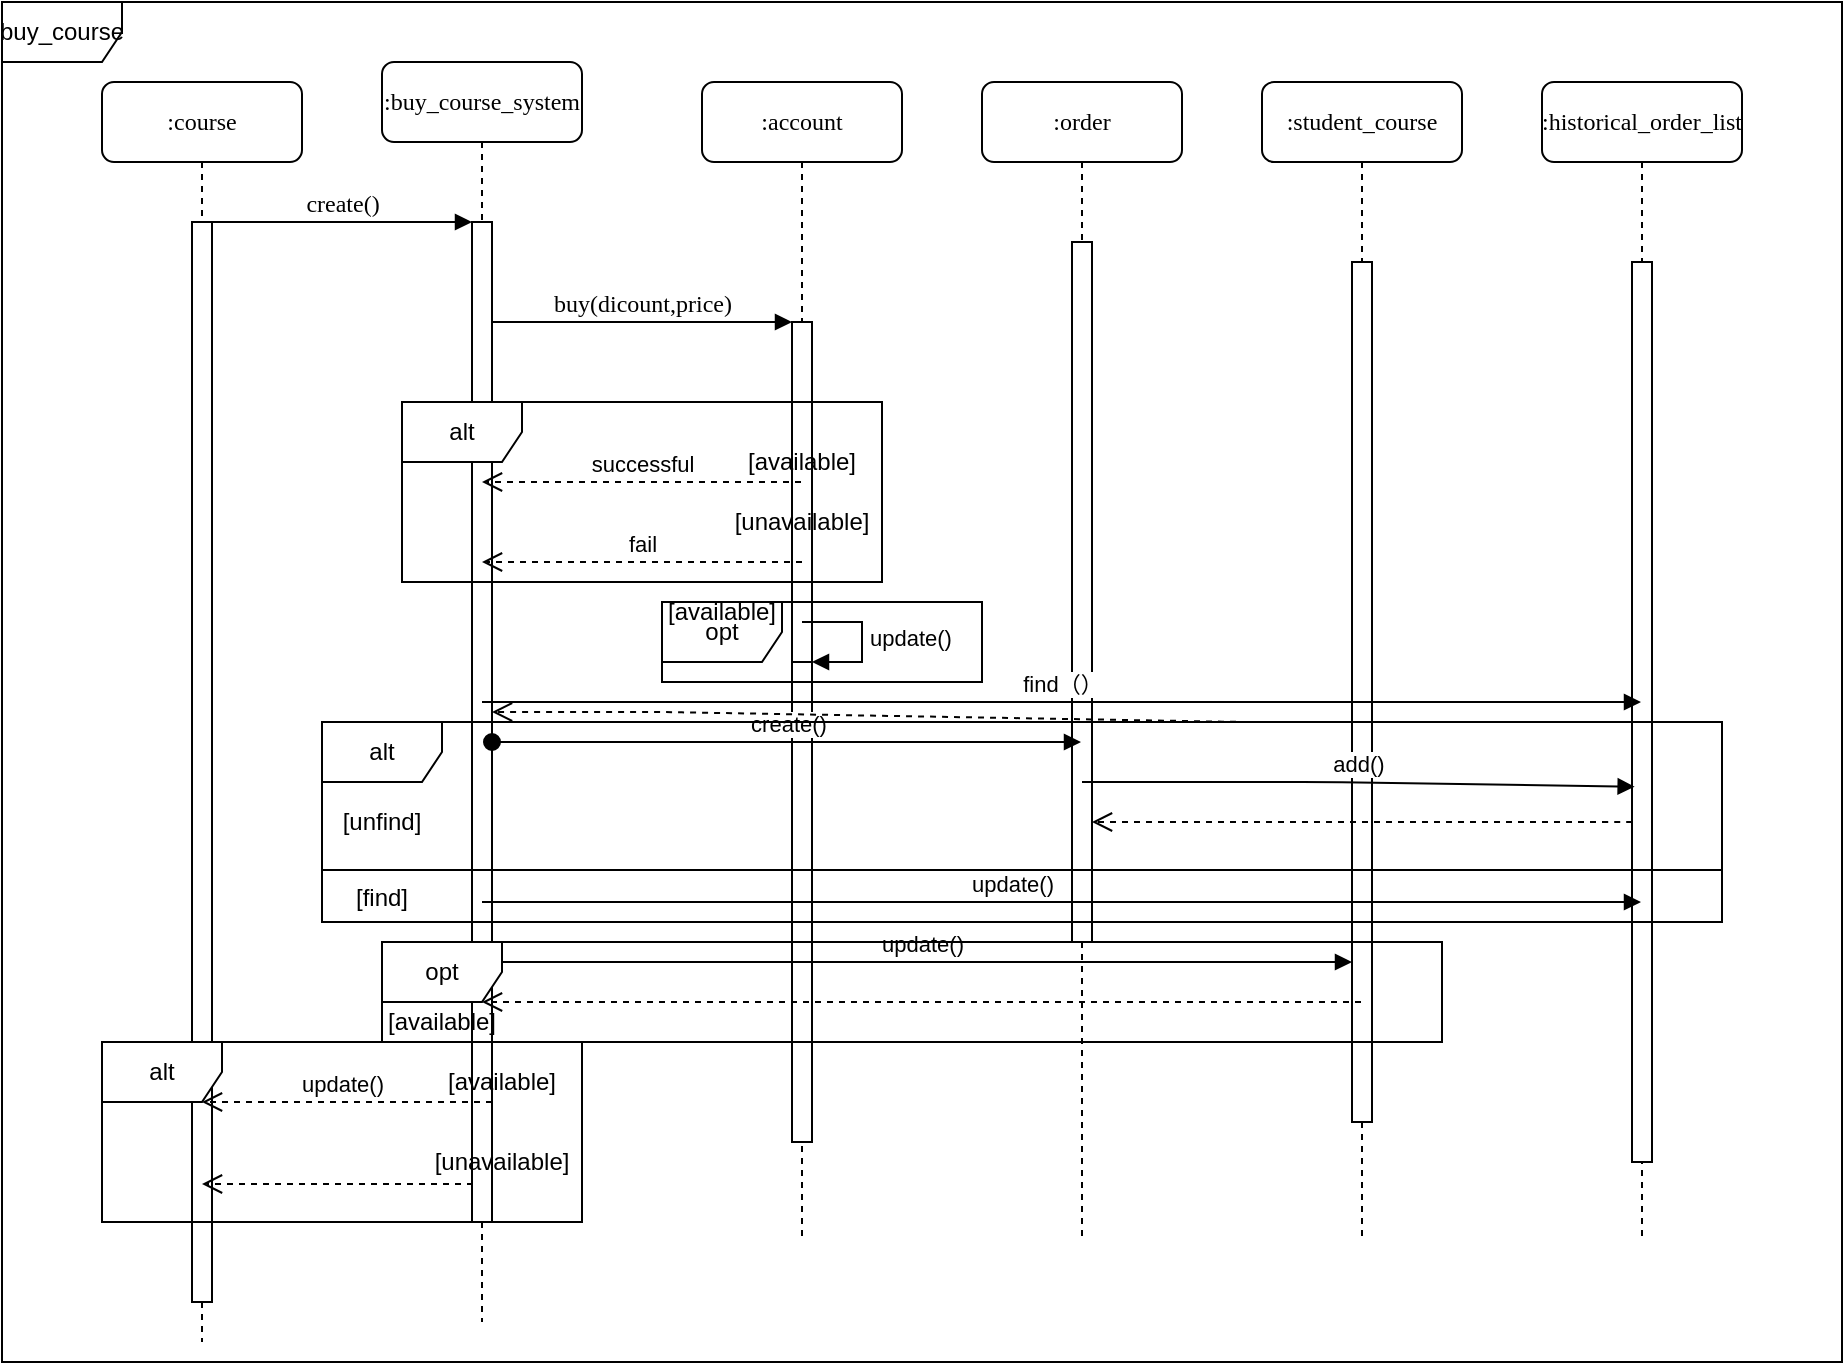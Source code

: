 <mxfile version="14.6.6" type="github">
  <diagram name="Page-1" id="13e1069c-82ec-6db2-03f1-153e76fe0fe0">
    <mxGraphModel dx="1187" dy="615" grid="1" gridSize="10" guides="1" tooltips="1" connect="1" arrows="1" fold="1" page="1" pageScale="1" pageWidth="1100" pageHeight="850" background="#ffffff" math="0" shadow="0">
      <root>
        <mxCell id="0" />
        <mxCell id="1" parent="0" />
        <mxCell id="7baba1c4bc27f4b0-2" value=":buy_course_system" style="shape=umlLifeline;perimeter=lifelinePerimeter;whiteSpace=wrap;html=1;container=1;collapsible=0;recursiveResize=0;outlineConnect=0;rounded=1;shadow=0;comic=0;labelBackgroundColor=none;strokeWidth=1;fontFamily=Verdana;fontSize=12;align=center;" parent="1" vertex="1">
          <mxGeometry x="240" y="70" width="100" height="630" as="geometry" />
        </mxCell>
        <mxCell id="7baba1c4bc27f4b0-10" value="" style="html=1;points=[];perimeter=orthogonalPerimeter;rounded=0;shadow=0;comic=0;labelBackgroundColor=none;strokeWidth=1;fontFamily=Verdana;fontSize=12;align=center;" parent="7baba1c4bc27f4b0-2" vertex="1">
          <mxGeometry x="45" y="80" width="10" height="500" as="geometry" />
        </mxCell>
        <mxCell id="7baba1c4bc27f4b0-3" value=":account" style="shape=umlLifeline;perimeter=lifelinePerimeter;whiteSpace=wrap;html=1;container=1;collapsible=0;recursiveResize=0;outlineConnect=0;rounded=1;shadow=0;comic=0;labelBackgroundColor=none;strokeWidth=1;fontFamily=Verdana;fontSize=12;align=center;" parent="1" vertex="1">
          <mxGeometry x="400" y="80" width="100" height="580" as="geometry" />
        </mxCell>
        <mxCell id="7baba1c4bc27f4b0-13" value="" style="html=1;points=[];perimeter=orthogonalPerimeter;rounded=0;shadow=0;comic=0;labelBackgroundColor=none;strokeWidth=1;fontFamily=Verdana;fontSize=12;align=center;" parent="7baba1c4bc27f4b0-3" vertex="1">
          <mxGeometry x="45" y="120" width="10" height="410" as="geometry" />
        </mxCell>
        <mxCell id="7mQreww-ip8RclzXnmLA-8" value="[available]" style="text;html=1;strokeColor=none;fillColor=none;align=center;verticalAlign=middle;whiteSpace=wrap;rounded=0;" parent="7baba1c4bc27f4b0-3" vertex="1">
          <mxGeometry x="30" y="180" width="40" height="20" as="geometry" />
        </mxCell>
        <mxCell id="7mQreww-ip8RclzXnmLA-12" value="" style="html=1;points=[];perimeter=orthogonalPerimeter;" parent="7baba1c4bc27f4b0-3" vertex="1">
          <mxGeometry x="45" y="290" width="10" height="40" as="geometry" />
        </mxCell>
        <mxCell id="7mQreww-ip8RclzXnmLA-13" value="update()" style="edgeStyle=orthogonalEdgeStyle;html=1;align=left;spacingLeft=2;endArrow=block;rounded=0;entryX=1;entryY=0;" parent="7baba1c4bc27f4b0-3" target="7mQreww-ip8RclzXnmLA-12" edge="1">
          <mxGeometry relative="1" as="geometry">
            <mxPoint x="50" y="270" as="sourcePoint" />
            <Array as="points">
              <mxPoint x="80" y="270" />
            </Array>
          </mxGeometry>
        </mxCell>
        <mxCell id="7baba1c4bc27f4b0-4" value=":order" style="shape=umlLifeline;perimeter=lifelinePerimeter;whiteSpace=wrap;html=1;container=1;collapsible=0;recursiveResize=0;outlineConnect=0;rounded=1;shadow=0;comic=0;labelBackgroundColor=none;strokeWidth=1;fontFamily=Verdana;fontSize=12;align=center;" parent="1" vertex="1">
          <mxGeometry x="540" y="80" width="100" height="580" as="geometry" />
        </mxCell>
        <mxCell id="7baba1c4bc27f4b0-5" value=":student_course" style="shape=umlLifeline;perimeter=lifelinePerimeter;whiteSpace=wrap;html=1;container=1;collapsible=0;recursiveResize=0;outlineConnect=0;rounded=1;shadow=0;comic=0;labelBackgroundColor=none;strokeWidth=1;fontFamily=Verdana;fontSize=12;align=center;" parent="1" vertex="1">
          <mxGeometry x="680" y="80" width="100" height="580" as="geometry" />
        </mxCell>
        <mxCell id="7baba1c4bc27f4b0-6" value=":historical_order_list" style="shape=umlLifeline;perimeter=lifelinePerimeter;whiteSpace=wrap;html=1;container=1;collapsible=0;recursiveResize=0;outlineConnect=0;rounded=1;shadow=0;comic=0;labelBackgroundColor=none;strokeWidth=1;fontFamily=Verdana;fontSize=12;align=center;" parent="1" vertex="1">
          <mxGeometry x="820" y="80" width="100" height="580" as="geometry" />
        </mxCell>
        <mxCell id="7mQreww-ip8RclzXnmLA-18" value="" style="html=1;points=[];perimeter=orthogonalPerimeter;" parent="7baba1c4bc27f4b0-6" vertex="1">
          <mxGeometry x="45" y="90" width="10" height="450" as="geometry" />
        </mxCell>
        <mxCell id="7baba1c4bc27f4b0-8" value=":course" style="shape=umlLifeline;perimeter=lifelinePerimeter;whiteSpace=wrap;html=1;container=1;collapsible=0;recursiveResize=0;outlineConnect=0;rounded=1;shadow=0;comic=0;labelBackgroundColor=none;strokeWidth=1;fontFamily=Verdana;fontSize=12;align=center;" parent="1" vertex="1">
          <mxGeometry x="100" y="80" width="100" height="630" as="geometry" />
        </mxCell>
        <mxCell id="7baba1c4bc27f4b0-9" value="" style="html=1;points=[];perimeter=orthogonalPerimeter;rounded=0;shadow=0;comic=0;labelBackgroundColor=none;strokeWidth=1;fontFamily=Verdana;fontSize=12;align=center;" parent="7baba1c4bc27f4b0-8" vertex="1">
          <mxGeometry x="45" y="70" width="10" height="540" as="geometry" />
        </mxCell>
        <mxCell id="7baba1c4bc27f4b0-16" value="" style="html=1;points=[];perimeter=orthogonalPerimeter;rounded=0;shadow=0;comic=0;labelBackgroundColor=none;strokeWidth=1;fontFamily=Verdana;fontSize=12;align=center;" parent="1" vertex="1">
          <mxGeometry x="585" y="160" width="10" height="350" as="geometry" />
        </mxCell>
        <mxCell id="7baba1c4bc27f4b0-19" value="" style="html=1;points=[];perimeter=orthogonalPerimeter;rounded=0;shadow=0;comic=0;labelBackgroundColor=none;strokeWidth=1;fontFamily=Verdana;fontSize=12;align=center;" parent="1" vertex="1">
          <mxGeometry x="725" y="170" width="10" height="430" as="geometry" />
        </mxCell>
        <mxCell id="7baba1c4bc27f4b0-11" value="create()" style="html=1;verticalAlign=bottom;endArrow=block;entryX=0;entryY=0;labelBackgroundColor=none;fontFamily=Verdana;fontSize=12;edgeStyle=elbowEdgeStyle;elbow=vertical;" parent="1" source="7baba1c4bc27f4b0-9" target="7baba1c4bc27f4b0-10" edge="1">
          <mxGeometry relative="1" as="geometry">
            <mxPoint x="220" y="190" as="sourcePoint" />
          </mxGeometry>
        </mxCell>
        <mxCell id="7baba1c4bc27f4b0-14" value="buy(dicount,price)" style="html=1;verticalAlign=bottom;endArrow=block;entryX=0;entryY=0;labelBackgroundColor=none;fontFamily=Verdana;fontSize=12;edgeStyle=elbowEdgeStyle;elbow=vertical;" parent="1" source="7baba1c4bc27f4b0-10" target="7baba1c4bc27f4b0-13" edge="1">
          <mxGeometry relative="1" as="geometry">
            <mxPoint x="370" y="200" as="sourcePoint" />
          </mxGeometry>
        </mxCell>
        <mxCell id="7mQreww-ip8RclzXnmLA-6" value="fail" style="html=1;verticalAlign=bottom;endArrow=open;dashed=1;endSize=8;" parent="1" target="7baba1c4bc27f4b0-2" edge="1">
          <mxGeometry relative="1" as="geometry">
            <mxPoint x="450" y="320" as="sourcePoint" />
            <mxPoint x="370" y="320" as="targetPoint" />
          </mxGeometry>
        </mxCell>
        <mxCell id="7mQreww-ip8RclzXnmLA-7" value="successful" style="html=1;verticalAlign=bottom;endArrow=open;dashed=1;endSize=8;" parent="1" source="7baba1c4bc27f4b0-3" target="7baba1c4bc27f4b0-2" edge="1">
          <mxGeometry relative="1" as="geometry">
            <mxPoint x="420" y="280" as="sourcePoint" />
            <mxPoint x="340" y="280" as="targetPoint" />
            <Array as="points">
              <mxPoint x="420" y="280" />
            </Array>
          </mxGeometry>
        </mxCell>
        <mxCell id="7mQreww-ip8RclzXnmLA-9" value="[unavailable]" style="text;html=1;strokeColor=none;fillColor=none;align=center;verticalAlign=middle;whiteSpace=wrap;rounded=0;" parent="1" vertex="1">
          <mxGeometry x="430" y="290" width="40" height="20" as="geometry" />
        </mxCell>
        <mxCell id="7mQreww-ip8RclzXnmLA-10" value="alt" style="shape=umlFrame;whiteSpace=wrap;html=1;" parent="1" vertex="1">
          <mxGeometry x="250" y="240" width="240" height="90" as="geometry" />
        </mxCell>
        <mxCell id="7mQreww-ip8RclzXnmLA-14" value="create()" style="html=1;verticalAlign=bottom;startArrow=oval;startFill=1;endArrow=block;startSize=8;" parent="1" source="7baba1c4bc27f4b0-10" target="7baba1c4bc27f4b0-4" edge="1">
          <mxGeometry width="60" relative="1" as="geometry">
            <mxPoint x="450" y="320" as="sourcePoint" />
            <mxPoint x="600" y="390" as="targetPoint" />
            <Array as="points">
              <mxPoint x="480" y="410" />
            </Array>
          </mxGeometry>
        </mxCell>
        <mxCell id="7mQreww-ip8RclzXnmLA-16" value="find（）" style="html=1;verticalAlign=bottom;endArrow=block;" parent="1" target="7baba1c4bc27f4b0-6" edge="1">
          <mxGeometry width="80" relative="1" as="geometry">
            <mxPoint x="290" y="390" as="sourcePoint" />
            <mxPoint x="450" y="320" as="targetPoint" />
            <Array as="points">
              <mxPoint x="300" y="390" />
              <mxPoint x="380" y="390" />
              <mxPoint x="500" y="390" />
            </Array>
          </mxGeometry>
        </mxCell>
        <mxCell id="7mQreww-ip8RclzXnmLA-21" value="add()" style="html=1;verticalAlign=bottom;endArrow=block;entryX=0.133;entryY=0.583;entryDx=0;entryDy=0;entryPerimeter=0;" parent="1" target="7mQreww-ip8RclzXnmLA-18" edge="1" source="7baba1c4bc27f4b0-4">
          <mxGeometry width="80" relative="1" as="geometry">
            <mxPoint x="595" y="400" as="sourcePoint" />
            <mxPoint x="675" y="400" as="targetPoint" />
            <Array as="points">
              <mxPoint x="710" y="430" />
            </Array>
          </mxGeometry>
        </mxCell>
        <mxCell id="7mQreww-ip8RclzXnmLA-22" value="" style="html=1;verticalAlign=bottom;endArrow=open;dashed=1;endSize=8;" parent="1" target="7baba1c4bc27f4b0-16" edge="1" source="7mQreww-ip8RclzXnmLA-18">
          <mxGeometry relative="1" as="geometry">
            <mxPoint x="870" y="419" as="sourcePoint" />
            <mxPoint x="660" y="320" as="targetPoint" />
            <Array as="points">
              <mxPoint x="860" y="450" />
              <mxPoint x="810" y="450" />
              <mxPoint x="650" y="450" />
            </Array>
          </mxGeometry>
        </mxCell>
        <mxCell id="7mQreww-ip8RclzXnmLA-24" value="update()" style="html=1;verticalAlign=bottom;endArrow=block;" parent="1" source="7baba1c4bc27f4b0-10" target="7baba1c4bc27f4b0-19" edge="1">
          <mxGeometry width="80" relative="1" as="geometry">
            <mxPoint x="530" y="510" as="sourcePoint" />
            <mxPoint x="610" y="510" as="targetPoint" />
            <Array as="points">
              <mxPoint x="550" y="520" />
              <mxPoint x="640" y="520" />
            </Array>
            <mxPoint as="offset" />
          </mxGeometry>
        </mxCell>
        <mxCell id="7mQreww-ip8RclzXnmLA-25" value="" style="html=1;verticalAlign=bottom;endArrow=open;dashed=1;endSize=8;" parent="1" source="7baba1c4bc27f4b0-5" target="7baba1c4bc27f4b0-2" edge="1">
          <mxGeometry relative="1" as="geometry">
            <mxPoint x="580" y="540" as="sourcePoint" />
            <mxPoint x="500" y="540" as="targetPoint" />
            <Array as="points">
              <mxPoint x="590" y="540" />
              <mxPoint x="520" y="540" />
            </Array>
          </mxGeometry>
        </mxCell>
        <mxCell id="7mQreww-ip8RclzXnmLA-26" value="update()" style="html=1;verticalAlign=bottom;endArrow=open;dashed=1;endSize=8;" parent="1" target="7baba1c4bc27f4b0-8" edge="1">
          <mxGeometry x="0.032" relative="1" as="geometry">
            <mxPoint x="295" y="590" as="sourcePoint" />
            <mxPoint x="210" y="540" as="targetPoint" />
            <Array as="points">
              <mxPoint x="220" y="590" />
            </Array>
            <mxPoint as="offset" />
          </mxGeometry>
        </mxCell>
        <mxCell id="7mQreww-ip8RclzXnmLA-27" value="buy_course" style="shape=umlFrame;whiteSpace=wrap;html=1;" parent="1" vertex="1">
          <mxGeometry x="50" y="40" width="920" height="680" as="geometry" />
        </mxCell>
        <mxCell id="rkRNH_pBFaHkPKl0PVXG-1" value="opt" style="shape=umlFrame;whiteSpace=wrap;html=1;" vertex="1" parent="1">
          <mxGeometry x="240" y="510" width="530" height="50" as="geometry" />
        </mxCell>
        <mxCell id="rkRNH_pBFaHkPKl0PVXG-2" value="[available]" style="text;html=1;strokeColor=none;fillColor=none;align=center;verticalAlign=middle;whiteSpace=wrap;rounded=0;" vertex="1" parent="1">
          <mxGeometry x="250" y="540" width="40" height="20" as="geometry" />
        </mxCell>
        <mxCell id="rkRNH_pBFaHkPKl0PVXG-3" value="opt" style="shape=umlFrame;whiteSpace=wrap;html=1;" vertex="1" parent="1">
          <mxGeometry x="380" y="340" width="160" height="40" as="geometry" />
        </mxCell>
        <mxCell id="rkRNH_pBFaHkPKl0PVXG-4" value="[available]" style="text;html=1;strokeColor=none;fillColor=none;align=center;verticalAlign=middle;whiteSpace=wrap;rounded=0;" vertex="1" parent="1">
          <mxGeometry x="390" y="335" width="40" height="20" as="geometry" />
        </mxCell>
        <mxCell id="rkRNH_pBFaHkPKl0PVXG-6" value="alt" style="shape=umlFrame;whiteSpace=wrap;html=1;" vertex="1" parent="1">
          <mxGeometry x="100" y="560" width="240" height="90" as="geometry" />
        </mxCell>
        <mxCell id="rkRNH_pBFaHkPKl0PVXG-8" value="[available]" style="text;html=1;strokeColor=none;fillColor=none;align=center;verticalAlign=middle;whiteSpace=wrap;rounded=0;" vertex="1" parent="1">
          <mxGeometry x="280" y="570" width="40" height="20" as="geometry" />
        </mxCell>
        <mxCell id="rkRNH_pBFaHkPKl0PVXG-9" value="[unavailable]" style="text;html=1;strokeColor=none;fillColor=none;align=center;verticalAlign=middle;whiteSpace=wrap;rounded=0;" vertex="1" parent="1">
          <mxGeometry x="280" y="610" width="40" height="20" as="geometry" />
        </mxCell>
        <mxCell id="rkRNH_pBFaHkPKl0PVXG-14" value="" style="html=1;verticalAlign=bottom;endArrow=open;dashed=1;endSize=8;exitX=0.05;exitY=0.962;exitDx=0;exitDy=0;exitPerimeter=0;" edge="1" parent="1" source="7baba1c4bc27f4b0-10" target="7baba1c4bc27f4b0-8">
          <mxGeometry relative="1" as="geometry">
            <mxPoint x="260" y="630" as="sourcePoint" />
            <mxPoint x="180" y="630" as="targetPoint" />
          </mxGeometry>
        </mxCell>
        <mxCell id="rkRNH_pBFaHkPKl0PVXG-15" value="" style="html=1;verticalAlign=bottom;endArrow=open;dashed=1;endSize=8;" edge="1" parent="1" source="7mQreww-ip8RclzXnmLA-18" target="7baba1c4bc27f4b0-10">
          <mxGeometry relative="1" as="geometry">
            <mxPoint x="660" y="390" as="sourcePoint" />
            <mxPoint x="300" y="410" as="targetPoint" />
            <Array as="points">
              <mxPoint x="670" y="400" />
              <mxPoint x="380" y="395" />
            </Array>
          </mxGeometry>
        </mxCell>
        <mxCell id="rkRNH_pBFaHkPKl0PVXG-18" value="alt" style="shape=umlFrame;whiteSpace=wrap;html=1;" vertex="1" parent="1">
          <mxGeometry x="210" y="400" width="700" height="100" as="geometry" />
        </mxCell>
        <mxCell id="rkRNH_pBFaHkPKl0PVXG-16" value="update()" style="html=1;verticalAlign=bottom;endArrow=block;" edge="1" parent="1" source="7baba1c4bc27f4b0-2" target="7baba1c4bc27f4b0-6">
          <mxGeometry x="-0.087" width="80" relative="1" as="geometry">
            <mxPoint x="300" y="460" as="sourcePoint" />
            <mxPoint x="380" y="460" as="targetPoint" />
            <Array as="points">
              <mxPoint x="390" y="490" />
              <mxPoint x="660" y="490" />
            </Array>
            <mxPoint as="offset" />
          </mxGeometry>
        </mxCell>
        <mxCell id="rkRNH_pBFaHkPKl0PVXG-21" value="" style="line;strokeWidth=1;fillColor=none;align=left;verticalAlign=middle;spacingTop=-1;spacingLeft=3;spacingRight=3;rotatable=0;labelPosition=right;points=[];portConstraint=eastwest;" vertex="1" parent="1">
          <mxGeometry x="210" y="470" width="700" height="8" as="geometry" />
        </mxCell>
        <mxCell id="rkRNH_pBFaHkPKl0PVXG-22" value="[find]" style="text;html=1;strokeColor=none;fillColor=none;align=center;verticalAlign=middle;whiteSpace=wrap;rounded=0;" vertex="1" parent="1">
          <mxGeometry x="220" y="478" width="40" height="20" as="geometry" />
        </mxCell>
        <mxCell id="rkRNH_pBFaHkPKl0PVXG-23" value="[unfind]" style="text;html=1;strokeColor=none;fillColor=none;align=center;verticalAlign=middle;whiteSpace=wrap;rounded=0;" vertex="1" parent="1">
          <mxGeometry x="220" y="440" width="40" height="20" as="geometry" />
        </mxCell>
      </root>
    </mxGraphModel>
  </diagram>
</mxfile>
